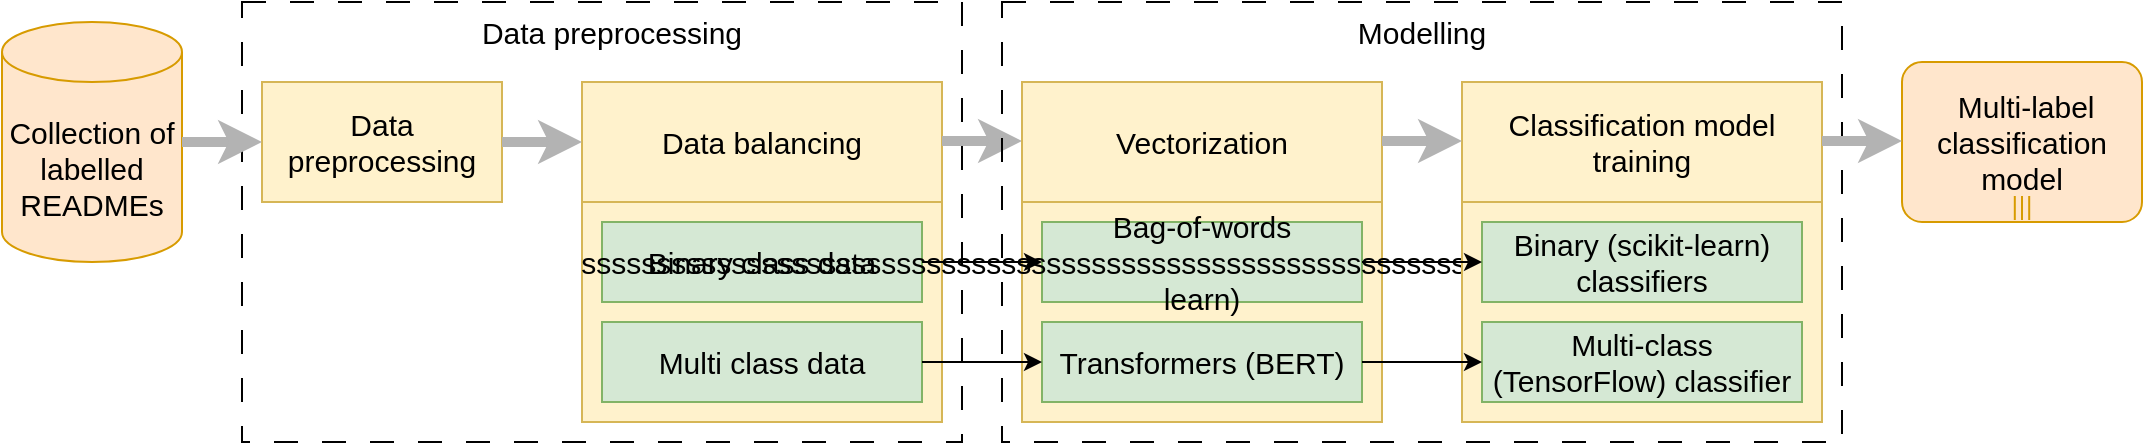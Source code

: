 <mxfile version="20.8.5" type="device"><diagram id="LgwgvP844RuBgESiYQWZ" name="1 oldal"><mxGraphModel dx="1360" dy="927" grid="1" gridSize="10" guides="1" tooltips="1" connect="1" arrows="1" fold="1" page="1" pageScale="1" pageWidth="1654" pageHeight="1169" math="0" shadow="0"><root><mxCell id="0"/><mxCell id="1" parent="0"/><mxCell id="bTB1KDwkI1n1Nj6Lyjth-13" value="" style="rounded=0;whiteSpace=wrap;html=1;strokeColor=#000000;fillColor=none;dashed=1;dashPattern=12 12;" vertex="1" parent="1"><mxGeometry x="190" y="350" width="360" height="220" as="geometry"/></mxCell><mxCell id="T02LcFmFkoqmrrUwQCn--2" value="&lt;font style=&quot;font-size: 15px;&quot;&gt;Collection of labelled READMEs&lt;/font&gt;" style="shape=cylinder3;whiteSpace=wrap;html=1;boundedLbl=1;backgroundOutline=1;size=15;fillColor=#ffe6cc;strokeColor=#d79b00;" parent="1" vertex="1"><mxGeometry x="70" y="360" width="90" height="120" as="geometry"/></mxCell><mxCell id="T02LcFmFkoqmrrUwQCn--24" value="&lt;font style=&quot;font-size: 15px;&quot;&gt;&amp;nbsp;Multi-label classification model&lt;/font&gt;" style="points=[[0.25,0,0],[0.5,0,0],[0.75,0,0],[1,0.25,0],[1,0.5,0],[1,0.75,0],[0.75,1,0],[0.5,1,0],[0.25,1,0],[0,0.75,0],[0,0.5,0],[0,0.25,0]];shape=mxgraph.bpmn.task;whiteSpace=wrap;rectStyle=rounded;size=10;html=1;taskMarker=abstract;isLoopMultiParallel=1;strokeColor=#D79B00;fillColor=#FFE6CC;align=center;" parent="1" vertex="1"><mxGeometry x="1020" y="380" width="120" height="80" as="geometry"/></mxCell><mxCell id="bTB1KDwkI1n1Nj6Lyjth-1" value="&lt;font style=&quot;font-size: 15px;&quot;&gt;Data preprocessing&lt;/font&gt;" style="rounded=0;whiteSpace=wrap;html=1;fillColor=#fff2cc;strokeColor=#d6b656;" vertex="1" parent="1"><mxGeometry x="200" y="390" width="120" height="60" as="geometry"/></mxCell><mxCell id="bTB1KDwkI1n1Nj6Lyjth-16" value="&lt;font style=&quot;font-size: 15px;&quot;&gt;Data preprocessing&lt;/font&gt;" style="text;html=1;strokeColor=none;fillColor=none;align=center;verticalAlign=middle;whiteSpace=wrap;rounded=0;" vertex="1" parent="1"><mxGeometry x="290" y="350" width="170" height="30" as="geometry"/></mxCell><mxCell id="bTB1KDwkI1n1Nj6Lyjth-17" value="" style="group" vertex="1" connectable="0" parent="1"><mxGeometry x="380" y="390" width="180" height="180" as="geometry"/></mxCell><mxCell id="bTB1KDwkI1n1Nj6Lyjth-4" value="" style="rounded=0;whiteSpace=wrap;html=1;fillColor=#fff2cc;strokeColor=#d6b656;" vertex="1" parent="bTB1KDwkI1n1Nj6Lyjth-17"><mxGeometry x="-20" width="180" height="170" as="geometry"/></mxCell><mxCell id="bTB1KDwkI1n1Nj6Lyjth-9" value="&lt;font style=&quot;font-size: 15px;&quot;&gt;Data balancing&lt;/font&gt;" style="text;html=1;strokeColor=#D6B656;fillColor=none;align=center;verticalAlign=middle;whiteSpace=wrap;rounded=0;" vertex="1" parent="bTB1KDwkI1n1Nj6Lyjth-17"><mxGeometry x="-20" width="180" height="60" as="geometry"/></mxCell><mxCell id="bTB1KDwkI1n1Nj6Lyjth-11" value="&lt;div style=&quot;&quot;&gt;&lt;span style=&quot;background-color: initial; font-size: 15px;&quot;&gt;Binary class data&lt;/span&gt;&lt;/div&gt;" style="rounded=0;whiteSpace=wrap;html=1;strokeColor=#82b366;fillColor=#d5e8d4;align=center;" vertex="1" parent="bTB1KDwkI1n1Nj6Lyjth-17"><mxGeometry x="-10" y="70" width="160" height="40" as="geometry"/></mxCell><mxCell id="bTB1KDwkI1n1Nj6Lyjth-12" value="&lt;div style=&quot;&quot;&gt;&lt;span style=&quot;background-color: initial;&quot;&gt;&lt;font style=&quot;font-size: 15px;&quot;&gt;Multi class data&lt;/font&gt;&lt;/span&gt;&lt;/div&gt;" style="rounded=0;whiteSpace=wrap;html=1;strokeColor=#82b366;fillColor=#d5e8d4;align=center;" vertex="1" parent="bTB1KDwkI1n1Nj6Lyjth-17"><mxGeometry x="-10" y="120" width="160" height="40" as="geometry"/></mxCell><mxCell id="bTB1KDwkI1n1Nj6Lyjth-46" value="" style="endArrow=classic;html=1;strokeColor=#B3B3B3;fontSize=15;exitX=1;exitY=0.5;exitDx=0;exitDy=0;exitPerimeter=0;entryX=0;entryY=0.5;entryDx=0;entryDy=0;strokeWidth=5;jumpStyle=none;rounded=0;" edge="1" parent="bTB1KDwkI1n1Nj6Lyjth-17"><mxGeometry width="50" height="50" relative="1" as="geometry"><mxPoint x="160" y="29.5" as="sourcePoint"/><mxPoint x="200" y="29.5" as="targetPoint"/></mxGeometry></mxCell><mxCell id="bTB1KDwkI1n1Nj6Lyjth-23" value="" style="rounded=0;whiteSpace=wrap;html=1;strokeColor=#000000;fillColor=none;dashed=1;dashPattern=12 12;" vertex="1" parent="1"><mxGeometry x="570" y="350" width="420" height="220" as="geometry"/></mxCell><mxCell id="bTB1KDwkI1n1Nj6Lyjth-19" value="" style="rounded=0;whiteSpace=wrap;html=1;fillColor=#fff2cc;strokeColor=#d6b656;" vertex="1" parent="1"><mxGeometry x="580" y="390" width="180" height="170" as="geometry"/></mxCell><mxCell id="bTB1KDwkI1n1Nj6Lyjth-20" value="&lt;font style=&quot;font-size: 15px;&quot;&gt;Vectorization&lt;/font&gt;" style="text;html=1;strokeColor=#D6B656;fillColor=none;align=center;verticalAlign=middle;whiteSpace=wrap;rounded=0;" vertex="1" parent="1"><mxGeometry x="580" y="390" width="180" height="60" as="geometry"/></mxCell><mxCell id="bTB1KDwkI1n1Nj6Lyjth-21" value="&lt;font style=&quot;font-size: 15px;&quot;&gt;&lt;span style=&quot;background-color: initial;&quot;&gt;&lt;font style=&quot;font-size: 15px;&quot;&gt;Bag-of-words &lt;br&gt;&lt;/font&gt;&lt;/span&gt;sssssssssssssssssssssssssssssssssssssssssssssssssssssssssssssssssssssssssssss(scikit-learn)&lt;/font&gt;" style="rounded=0;whiteSpace=wrap;html=1;strokeColor=#82b366;fillColor=#d5e8d4;align=center;" vertex="1" parent="1"><mxGeometry x="590" y="460" width="160" height="40" as="geometry"/></mxCell><mxCell id="bTB1KDwkI1n1Nj6Lyjth-22" value="&lt;span style=&quot;background-color: initial;&quot;&gt;&lt;font style=&quot;font-size: 15px;&quot;&gt;Transformers (BERT)&lt;/font&gt;&lt;/span&gt;" style="rounded=0;whiteSpace=wrap;html=1;strokeColor=#82b366;fillColor=#d5e8d4;align=center;" vertex="1" parent="1"><mxGeometry x="590" y="510" width="160" height="40" as="geometry"/></mxCell><mxCell id="bTB1KDwkI1n1Nj6Lyjth-25" value="" style="rounded=0;whiteSpace=wrap;html=1;fillColor=#fff2cc;strokeColor=#d6b656;" vertex="1" parent="1"><mxGeometry x="800" y="390" width="180" height="170" as="geometry"/></mxCell><mxCell id="bTB1KDwkI1n1Nj6Lyjth-26" value="&lt;span style=&quot;background-color: initial;&quot;&gt;&lt;font style=&quot;font-size: 15px;&quot;&gt;Binary (scikit-learn) classifiers&lt;/font&gt;&lt;/span&gt;" style="rounded=0;whiteSpace=wrap;html=1;strokeColor=#82b366;fillColor=#d5e8d4;align=center;" vertex="1" parent="1"><mxGeometry x="810" y="460" width="160" height="40" as="geometry"/></mxCell><mxCell id="bTB1KDwkI1n1Nj6Lyjth-27" value="&lt;span style=&quot;background-color: initial;&quot;&gt;&lt;font style=&quot;font-size: 15px;&quot;&gt;Multi-class (TensorFlow) classifier&lt;/font&gt;&lt;/span&gt;" style="rounded=0;whiteSpace=wrap;html=1;strokeColor=#82b366;fillColor=#d5e8d4;align=center;" vertex="1" parent="1"><mxGeometry x="810" y="510" width="160" height="40" as="geometry"/></mxCell><mxCell id="bTB1KDwkI1n1Nj6Lyjth-24" value="&lt;span style=&quot;background-color: initial;&quot;&gt;&lt;font style=&quot;font-size: 15px;&quot;&gt;Classification&amp;nbsp;model training&lt;/font&gt;&lt;/span&gt;" style="text;html=1;strokeColor=#D6B656;fillColor=none;align=center;verticalAlign=middle;whiteSpace=wrap;rounded=0;" vertex="1" parent="1"><mxGeometry x="800" y="390" width="180" height="60" as="geometry"/></mxCell><mxCell id="bTB1KDwkI1n1Nj6Lyjth-32" value="" style="endArrow=classic;html=1;rounded=0;entryX=0;entryY=0.5;entryDx=0;entryDy=0;exitX=1;exitY=0.5;exitDx=0;exitDy=0;" edge="1" parent="1" source="bTB1KDwkI1n1Nj6Lyjth-11" target="bTB1KDwkI1n1Nj6Lyjth-21"><mxGeometry width="50" height="50" relative="1" as="geometry"><mxPoint x="550" y="490" as="sourcePoint"/><mxPoint x="600" y="440" as="targetPoint"/></mxGeometry></mxCell><mxCell id="bTB1KDwkI1n1Nj6Lyjth-33" value="" style="endArrow=classic;html=1;rounded=0;entryX=0;entryY=0.5;entryDx=0;entryDy=0;exitX=1;exitY=0.5;exitDx=0;exitDy=0;" edge="1" parent="1" source="bTB1KDwkI1n1Nj6Lyjth-12" target="bTB1KDwkI1n1Nj6Lyjth-22"><mxGeometry width="50" height="50" relative="1" as="geometry"><mxPoint x="550" y="539.5" as="sourcePoint"/><mxPoint x="650" y="539.5" as="targetPoint"/></mxGeometry></mxCell><mxCell id="bTB1KDwkI1n1Nj6Lyjth-34" value="" style="endArrow=classic;html=1;rounded=0;exitX=1;exitY=0.5;exitDx=0;exitDy=0;entryX=0;entryY=0.5;entryDx=0;entryDy=0;" edge="1" parent="1" source="bTB1KDwkI1n1Nj6Lyjth-21" target="bTB1KDwkI1n1Nj6Lyjth-26"><mxGeometry width="50" height="50" relative="1" as="geometry"><mxPoint x="810" y="489.5" as="sourcePoint"/><mxPoint x="890" y="490" as="targetPoint"/></mxGeometry></mxCell><mxCell id="bTB1KDwkI1n1Nj6Lyjth-35" value="" style="endArrow=classic;html=1;rounded=0;exitX=1;exitY=0.5;exitDx=0;exitDy=0;entryX=0;entryY=0.5;entryDx=0;entryDy=0;" edge="1" parent="1" source="bTB1KDwkI1n1Nj6Lyjth-22" target="bTB1KDwkI1n1Nj6Lyjth-27"><mxGeometry width="50" height="50" relative="1" as="geometry"><mxPoint x="810" y="539.5" as="sourcePoint"/><mxPoint x="890" y="540" as="targetPoint"/></mxGeometry></mxCell><mxCell id="bTB1KDwkI1n1Nj6Lyjth-37" value="&lt;font style=&quot;font-size: 15px;&quot;&gt;Modelling&lt;/font&gt;" style="text;html=1;strokeColor=none;fillColor=none;align=center;verticalAlign=middle;whiteSpace=wrap;rounded=0;" vertex="1" parent="1"><mxGeometry x="695" y="350" width="170" height="30" as="geometry"/></mxCell><mxCell id="bTB1KDwkI1n1Nj6Lyjth-43" value="" style="endArrow=classic;html=1;strokeColor=#B3B3B3;fontSize=15;exitX=1;exitY=0.5;exitDx=0;exitDy=0;exitPerimeter=0;entryX=0;entryY=0.5;entryDx=0;entryDy=0;strokeWidth=5;jumpStyle=none;rounded=0;" edge="1" parent="1" source="T02LcFmFkoqmrrUwQCn--2" target="bTB1KDwkI1n1Nj6Lyjth-1"><mxGeometry width="50" height="50" relative="1" as="geometry"><mxPoint x="560" y="220" as="sourcePoint"/><mxPoint x="610" y="170" as="targetPoint"/></mxGeometry></mxCell><mxCell id="bTB1KDwkI1n1Nj6Lyjth-44" value="" style="endArrow=classic;html=1;strokeColor=#B3B3B3;fontSize=15;exitX=1;exitY=0.5;exitDx=0;exitDy=0;entryX=0;entryY=0.5;entryDx=0;entryDy=0;strokeWidth=5;jumpStyle=none;rounded=0;" edge="1" parent="1" source="bTB1KDwkI1n1Nj6Lyjth-1" target="bTB1KDwkI1n1Nj6Lyjth-9"><mxGeometry width="50" height="50" relative="1" as="geometry"><mxPoint x="320" y="419.5" as="sourcePoint"/><mxPoint x="380" y="419.5" as="targetPoint"/></mxGeometry></mxCell><mxCell id="bTB1KDwkI1n1Nj6Lyjth-47" value="" style="endArrow=classic;html=1;strokeColor=#B3B3B3;fontSize=15;exitX=1;exitY=0.5;exitDx=0;exitDy=0;exitPerimeter=0;entryX=0;entryY=0.5;entryDx=0;entryDy=0;strokeWidth=5;jumpStyle=none;rounded=0;" edge="1" parent="1"><mxGeometry width="50" height="50" relative="1" as="geometry"><mxPoint x="760" y="419.5" as="sourcePoint"/><mxPoint x="800" y="419.5" as="targetPoint"/></mxGeometry></mxCell><mxCell id="bTB1KDwkI1n1Nj6Lyjth-48" value="" style="endArrow=classic;html=1;strokeColor=#B3B3B3;fontSize=15;exitX=1;exitY=0.5;exitDx=0;exitDy=0;exitPerimeter=0;entryX=0;entryY=0.5;entryDx=0;entryDy=0;strokeWidth=5;jumpStyle=none;rounded=0;" edge="1" parent="1"><mxGeometry width="50" height="50" relative="1" as="geometry"><mxPoint x="980" y="419.5" as="sourcePoint"/><mxPoint x="1020" y="419.5" as="targetPoint"/></mxGeometry></mxCell></root></mxGraphModel></diagram></mxfile>